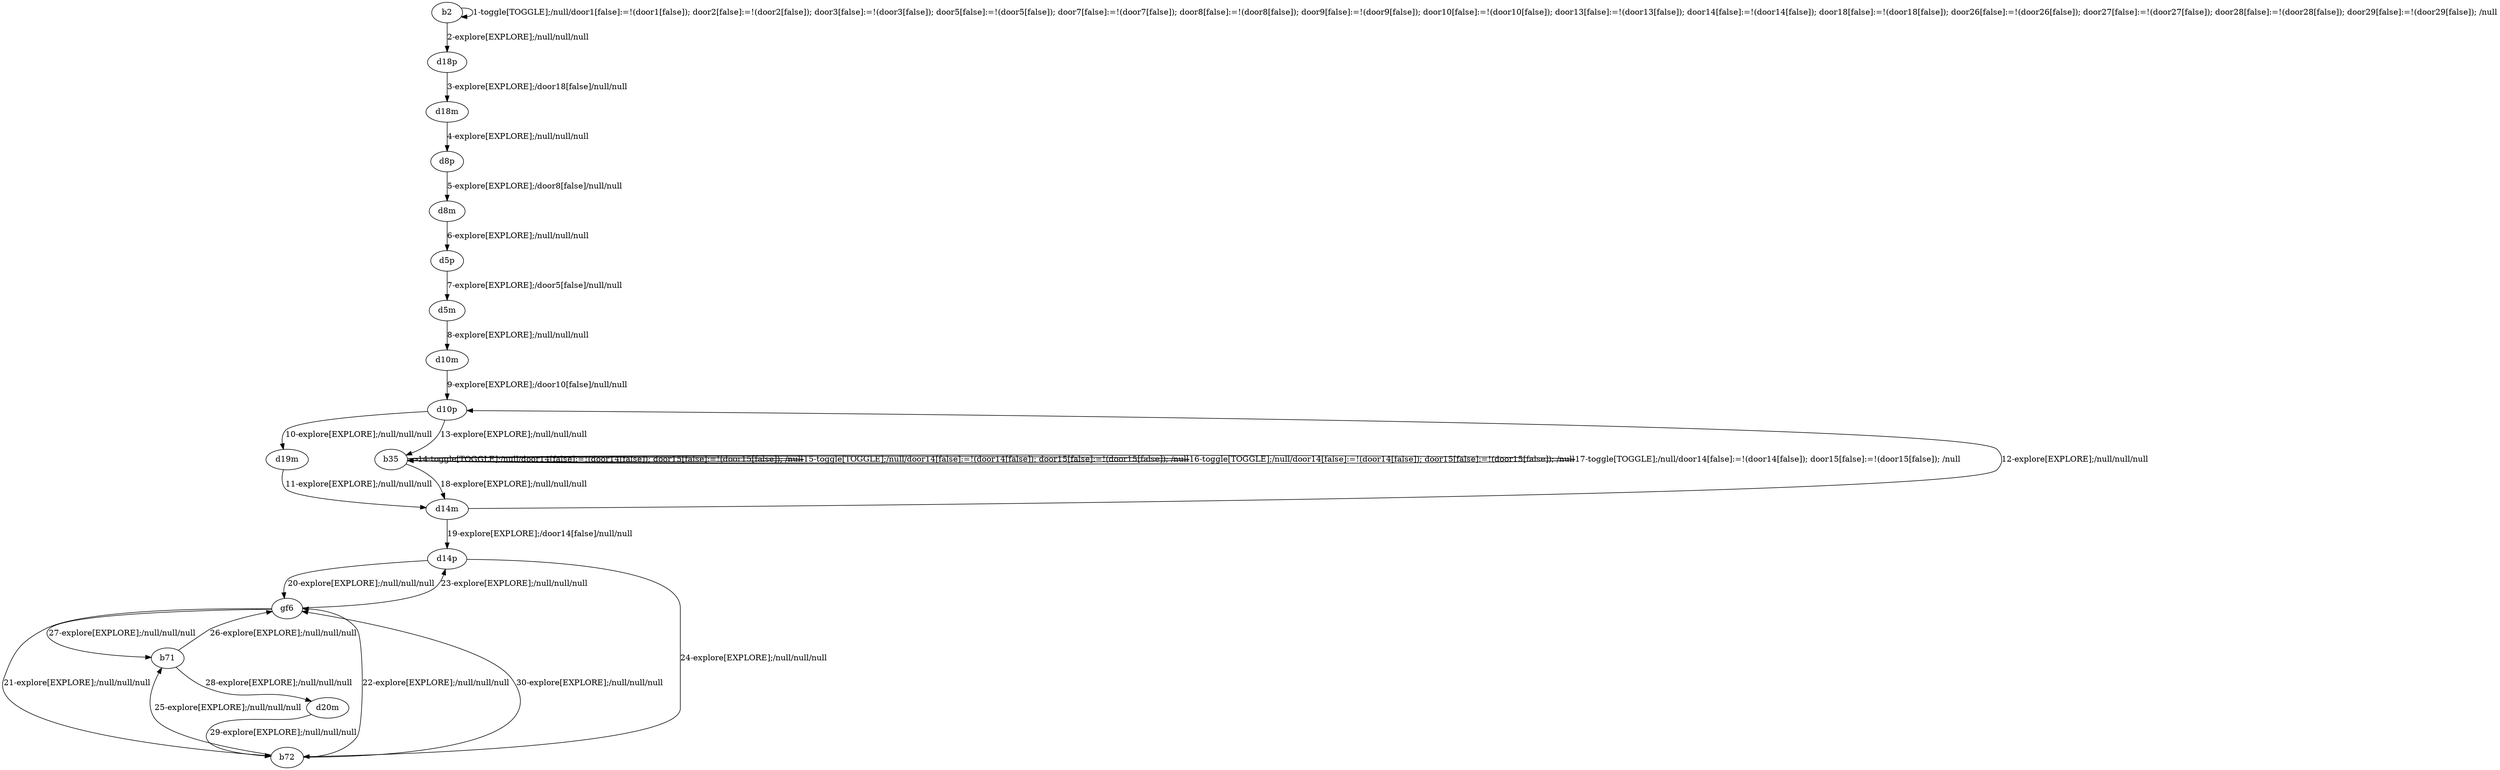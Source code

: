 # Total number of goals covered by this test: 5
# b72 --> gf6
# gf6 --> b71
# gf6 --> d14p
# d14p --> gf6
# d20m --> b72

digraph g {
"b2" -> "b2" [label = "1-toggle[TOGGLE];/null/door1[false]:=!(door1[false]); door2[false]:=!(door2[false]); door3[false]:=!(door3[false]); door5[false]:=!(door5[false]); door7[false]:=!(door7[false]); door8[false]:=!(door8[false]); door9[false]:=!(door9[false]); door10[false]:=!(door10[false]); door13[false]:=!(door13[false]); door14[false]:=!(door14[false]); door18[false]:=!(door18[false]); door26[false]:=!(door26[false]); door27[false]:=!(door27[false]); door28[false]:=!(door28[false]); door29[false]:=!(door29[false]); /null"];
"b2" -> "d18p" [label = "2-explore[EXPLORE];/null/null/null"];
"d18p" -> "d18m" [label = "3-explore[EXPLORE];/door18[false]/null/null"];
"d18m" -> "d8p" [label = "4-explore[EXPLORE];/null/null/null"];
"d8p" -> "d8m" [label = "5-explore[EXPLORE];/door8[false]/null/null"];
"d8m" -> "d5p" [label = "6-explore[EXPLORE];/null/null/null"];
"d5p" -> "d5m" [label = "7-explore[EXPLORE];/door5[false]/null/null"];
"d5m" -> "d10m" [label = "8-explore[EXPLORE];/null/null/null"];
"d10m" -> "d10p" [label = "9-explore[EXPLORE];/door10[false]/null/null"];
"d10p" -> "d19m" [label = "10-explore[EXPLORE];/null/null/null"];
"d19m" -> "d14m" [label = "11-explore[EXPLORE];/null/null/null"];
"d14m" -> "d10p" [label = "12-explore[EXPLORE];/null/null/null"];
"d10p" -> "b35" [label = "13-explore[EXPLORE];/null/null/null"];
"b35" -> "b35" [label = "14-toggle[TOGGLE];/null/door14[false]:=!(door14[false]); door15[false]:=!(door15[false]); /null"];
"b35" -> "b35" [label = "15-toggle[TOGGLE];/null/door14[false]:=!(door14[false]); door15[false]:=!(door15[false]); /null"];
"b35" -> "b35" [label = "16-toggle[TOGGLE];/null/door14[false]:=!(door14[false]); door15[false]:=!(door15[false]); /null"];
"b35" -> "b35" [label = "17-toggle[TOGGLE];/null/door14[false]:=!(door14[false]); door15[false]:=!(door15[false]); /null"];
"b35" -> "d14m" [label = "18-explore[EXPLORE];/null/null/null"];
"d14m" -> "d14p" [label = "19-explore[EXPLORE];/door14[false]/null/null"];
"d14p" -> "gf6" [label = "20-explore[EXPLORE];/null/null/null"];
"gf6" -> "b72" [label = "21-explore[EXPLORE];/null/null/null"];
"b72" -> "gf6" [label = "22-explore[EXPLORE];/null/null/null"];
"gf6" -> "d14p" [label = "23-explore[EXPLORE];/null/null/null"];
"d14p" -> "b72" [label = "24-explore[EXPLORE];/null/null/null"];
"b72" -> "b71" [label = "25-explore[EXPLORE];/null/null/null"];
"b71" -> "gf6" [label = "26-explore[EXPLORE];/null/null/null"];
"gf6" -> "b71" [label = "27-explore[EXPLORE];/null/null/null"];
"b71" -> "d20m" [label = "28-explore[EXPLORE];/null/null/null"];
"d20m" -> "b72" [label = "29-explore[EXPLORE];/null/null/null"];
"b72" -> "gf6" [label = "30-explore[EXPLORE];/null/null/null"];
}